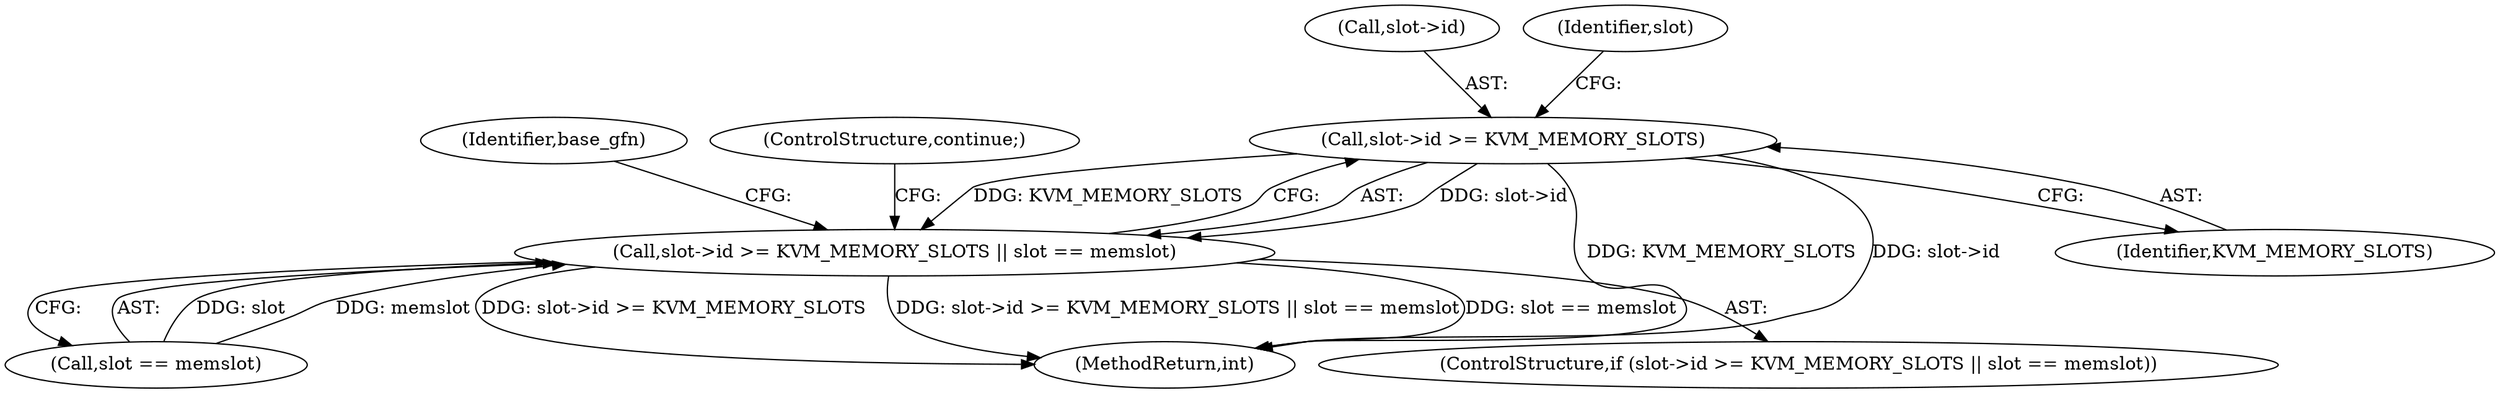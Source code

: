 digraph "0_linux_e40f193f5bb022e927a57a4f5d5194e4f12ddb74@pointer" {
"1000290" [label="(Call,slot->id >= KVM_MEMORY_SLOTS)"];
"1000289" [label="(Call,slot->id >= KVM_MEMORY_SLOTS || slot == memslot)"];
"1000304" [label="(Identifier,base_gfn)"];
"1000295" [label="(Call,slot == memslot)"];
"1000489" [label="(MethodReturn,int)"];
"1000294" [label="(Identifier,KVM_MEMORY_SLOTS)"];
"1000298" [label="(ControlStructure,continue;)"];
"1000291" [label="(Call,slot->id)"];
"1000289" [label="(Call,slot->id >= KVM_MEMORY_SLOTS || slot == memslot)"];
"1000296" [label="(Identifier,slot)"];
"1000288" [label="(ControlStructure,if (slot->id >= KVM_MEMORY_SLOTS || slot == memslot))"];
"1000290" [label="(Call,slot->id >= KVM_MEMORY_SLOTS)"];
"1000290" -> "1000289"  [label="AST: "];
"1000290" -> "1000294"  [label="CFG: "];
"1000291" -> "1000290"  [label="AST: "];
"1000294" -> "1000290"  [label="AST: "];
"1000296" -> "1000290"  [label="CFG: "];
"1000289" -> "1000290"  [label="CFG: "];
"1000290" -> "1000489"  [label="DDG: slot->id"];
"1000290" -> "1000489"  [label="DDG: KVM_MEMORY_SLOTS"];
"1000290" -> "1000289"  [label="DDG: slot->id"];
"1000290" -> "1000289"  [label="DDG: KVM_MEMORY_SLOTS"];
"1000289" -> "1000288"  [label="AST: "];
"1000289" -> "1000295"  [label="CFG: "];
"1000295" -> "1000289"  [label="AST: "];
"1000298" -> "1000289"  [label="CFG: "];
"1000304" -> "1000289"  [label="CFG: "];
"1000289" -> "1000489"  [label="DDG: slot->id >= KVM_MEMORY_SLOTS"];
"1000289" -> "1000489"  [label="DDG: slot->id >= KVM_MEMORY_SLOTS || slot == memslot"];
"1000289" -> "1000489"  [label="DDG: slot == memslot"];
"1000295" -> "1000289"  [label="DDG: slot"];
"1000295" -> "1000289"  [label="DDG: memslot"];
}
